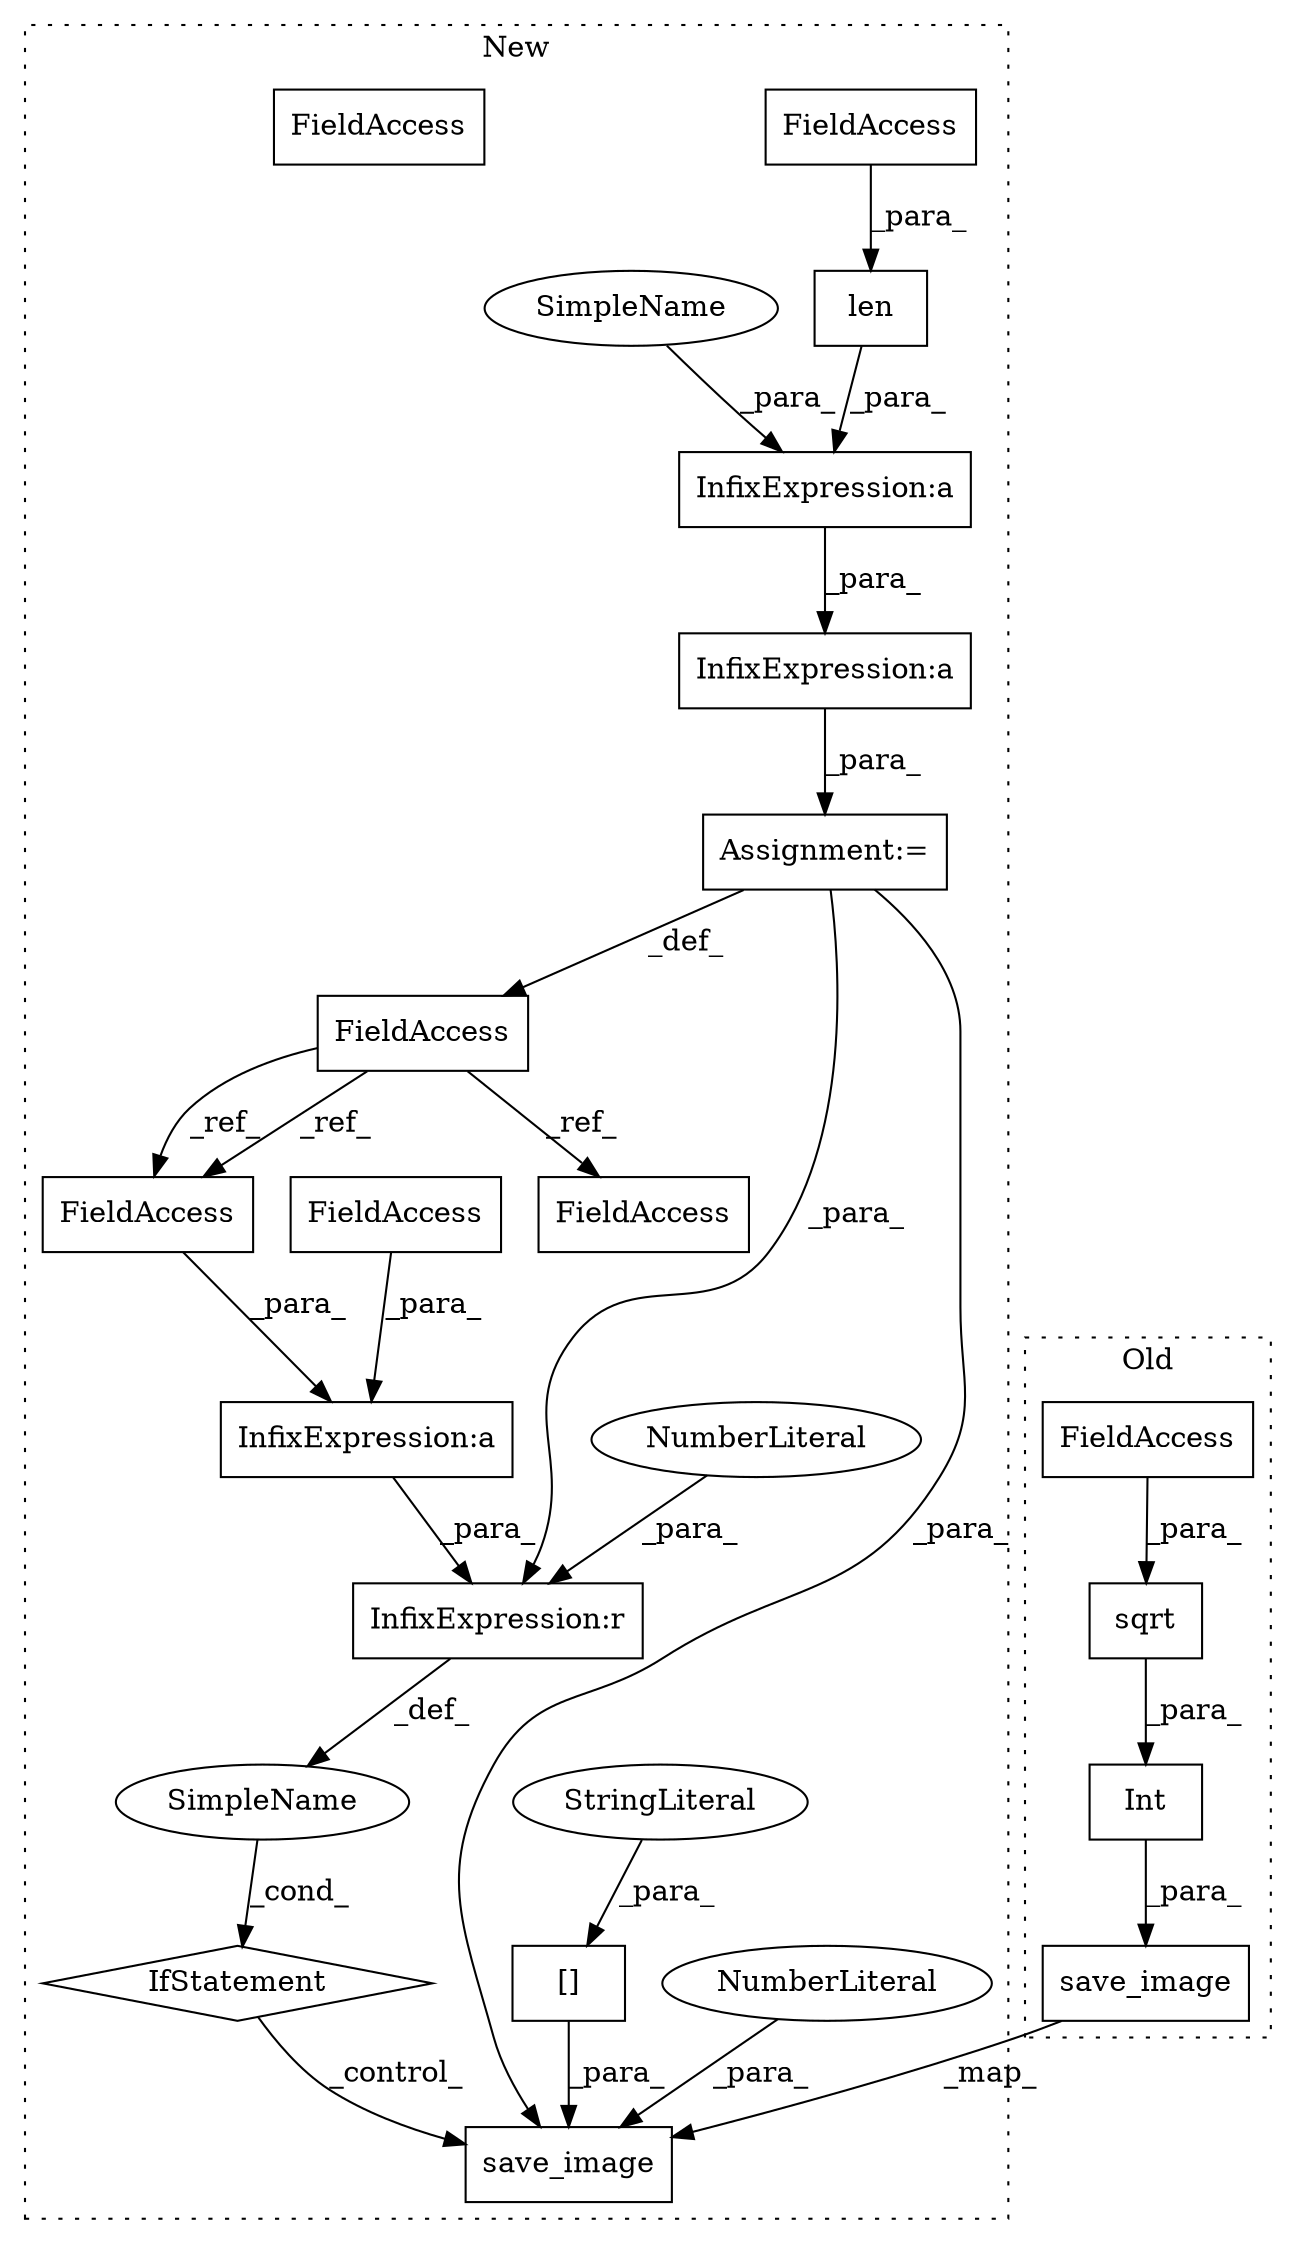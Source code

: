 digraph G {
subgraph cluster0 {
1 [label="sqrt" a="32" s="5255,5274" l="5,1" shape="box"];
5 [label="Int" a="32" s="5246,5275" l="4,1" shape="box"];
6 [label="FieldAccess" a="22" s="5260" l="3" shape="box"];
18 [label="save_image" a="32" s="5197,5281" l="11,1" shape="box"];
label = "Old";
style="dotted";
}
subgraph cluster1 {
2 [label="len" a="32" s="5207,5221" l="4,1" shape="box"];
3 [label="InfixExpression:a" a="27" s="5255" l="3" shape="box"];
4 [label="FieldAccess" a="22" s="5211" l="10" shape="box"];
7 [label="FieldAccess" a="22" s="5243" l="12" shape="box"];
8 [label="InfixExpression:a" a="27" s="5223" l="3" shape="box"];
9 [label="InfixExpression:a" a="27" s="5204" l="3" shape="box"];
10 [label="InfixExpression:r" a="27" s="5278" l="4" shape="box"];
11 [label="NumberLiteral" a="34" s="5282" l="1" shape="ellipse"];
12 [label="FieldAccess" a="22" s="5258" l="3" shape="box"];
13 [label="FieldAccess" a="22" s="5184" l="12" shape="box"];
14 [label="FieldAccess" a="22" s="5360" l="12" shape="box"];
15 [label="IfStatement" a="25" s="5238,5283" l="4,2" shape="diamond"];
16 [label="SimpleName" a="42" s="" l="" shape="ellipse"];
17 [label="save_image" a="32" s="5297,5379" l="11,1" shape="box"];
19 [label="NumberLiteral" a="34" s="5373" l="1" shape="ellipse"];
20 [label="[]" a="2" s="5308,5340" l="14,1" shape="box"];
21 [label="StringLiteral" a="45" s="5322" l="18" shape="ellipse"];
22 [label="Assignment:=" a="7" s="5196" l="1" shape="box"];
23 [label="FieldAccess" a="22" s="5243" l="12" shape="box"];
24 [label="SimpleName" a="42" s="5199" l="5" shape="ellipse"];
label = "New";
style="dotted";
}
1 -> 5 [label="_para_"];
2 -> 9 [label="_para_"];
3 -> 10 [label="_para_"];
4 -> 2 [label="_para_"];
5 -> 18 [label="_para_"];
6 -> 1 [label="_para_"];
8 -> 22 [label="_para_"];
9 -> 8 [label="_para_"];
10 -> 16 [label="_def_"];
11 -> 10 [label="_para_"];
12 -> 3 [label="_para_"];
13 -> 23 [label="_ref_"];
13 -> 23 [label="_ref_"];
13 -> 14 [label="_ref_"];
15 -> 17 [label="_control_"];
16 -> 15 [label="_cond_"];
18 -> 17 [label="_map_"];
19 -> 17 [label="_para_"];
20 -> 17 [label="_para_"];
21 -> 20 [label="_para_"];
22 -> 13 [label="_def_"];
22 -> 10 [label="_para_"];
22 -> 17 [label="_para_"];
23 -> 3 [label="_para_"];
24 -> 9 [label="_para_"];
}